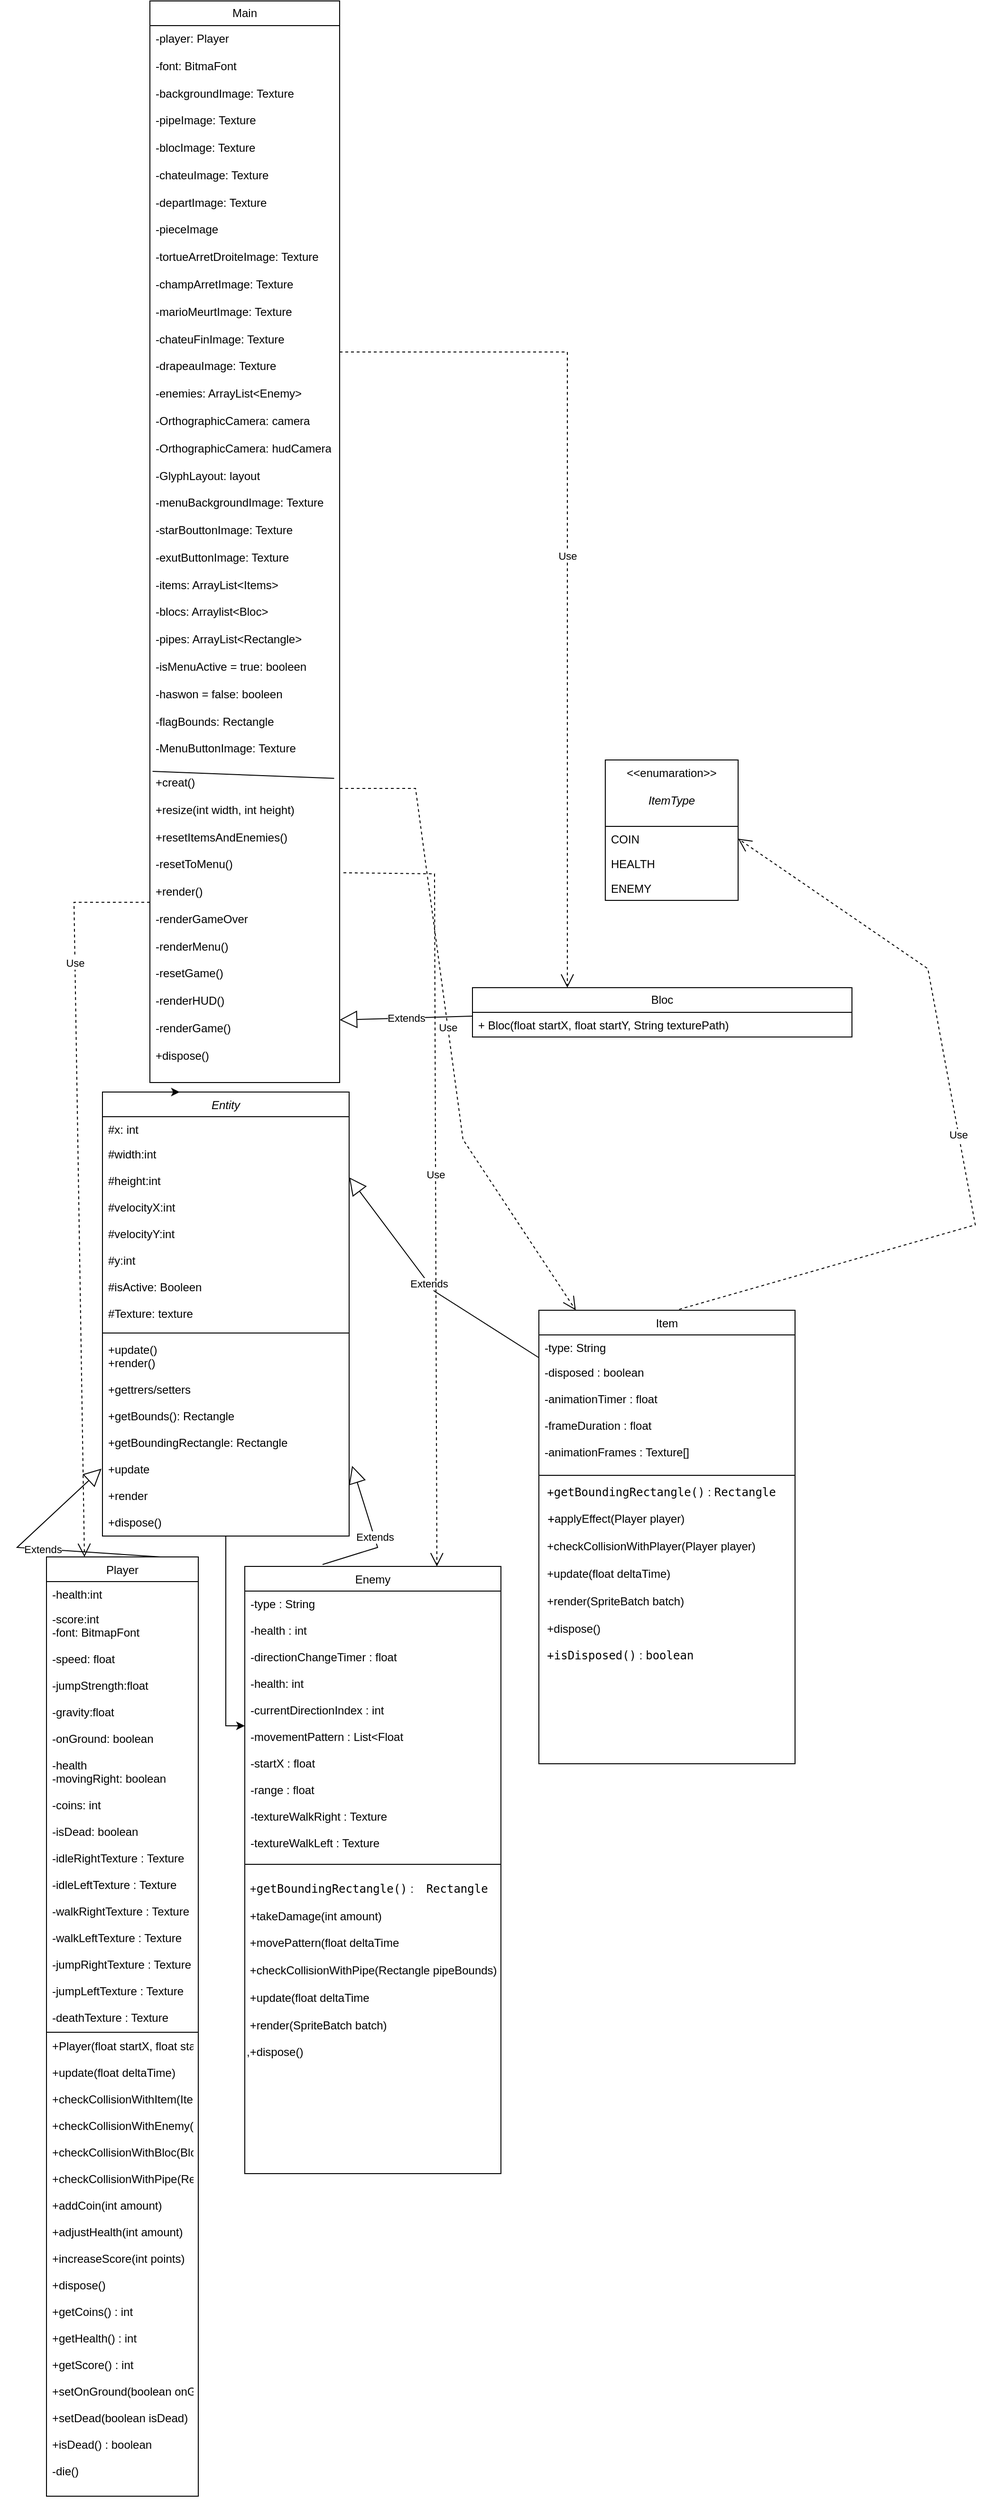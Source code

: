 <mxfile version="24.8.4">
  <diagram id="C5RBs43oDa-KdzZeNtuy" name="Page-1">
    <mxGraphModel grid="1" page="1" gridSize="10" guides="1" tooltips="1" connect="1" arrows="1" fold="1" pageScale="1" pageWidth="827" pageHeight="1169" math="0" shadow="0">
      <root>
        <mxCell id="WIyWlLk6GJQsqaUBKTNV-0" />
        <mxCell id="WIyWlLk6GJQsqaUBKTNV-1" parent="WIyWlLk6GJQsqaUBKTNV-0" />
        <mxCell id="3FypPOnb2r7uEUZN-rzl-1" value="" style="edgeStyle=orthogonalEdgeStyle;rounded=0;orthogonalLoop=1;jettySize=auto;html=1;" edge="1" parent="WIyWlLk6GJQsqaUBKTNV-1" source="zkfFHV4jXpPFQw0GAbJ--0" target="zkfFHV4jXpPFQw0GAbJ--14">
          <mxGeometry relative="1" as="geometry" />
        </mxCell>
        <mxCell id="zkfFHV4jXpPFQw0GAbJ--0" value="Entity " style="swimlane;fontStyle=2;align=center;verticalAlign=top;childLayout=stackLayout;horizontal=1;startSize=26;horizontalStack=0;resizeParent=1;resizeLast=0;collapsible=1;marginBottom=0;rounded=0;shadow=0;strokeWidth=1;" vertex="1" parent="WIyWlLk6GJQsqaUBKTNV-1">
          <mxGeometry x="170" y="-130" width="260" height="468" as="geometry">
            <mxRectangle x="230" y="140" width="160" height="26" as="alternateBounds" />
          </mxGeometry>
        </mxCell>
        <mxCell id="zkfFHV4jXpPFQw0GAbJ--1" value="#x: int" style="text;align=left;verticalAlign=top;spacingLeft=4;spacingRight=4;overflow=hidden;rotatable=0;points=[[0,0.5],[1,0.5]];portConstraint=eastwest;" vertex="1" parent="zkfFHV4jXpPFQw0GAbJ--0">
          <mxGeometry y="26" width="260" height="26" as="geometry" />
        </mxCell>
        <mxCell id="zkfFHV4jXpPFQw0GAbJ--3" value="#width:int&#xa;&#xa;#height:int&#xa;&#xa;#velocityX:int&#xa;&#xa;#velocityY:int&#xa;" style="text;align=left;verticalAlign=top;spacingLeft=4;spacingRight=4;overflow=hidden;rotatable=0;points=[[0,0.5],[1,0.5]];portConstraint=eastwest;rounded=0;shadow=0;html=0;" vertex="1" parent="zkfFHV4jXpPFQw0GAbJ--0">
          <mxGeometry y="52" width="260" height="112" as="geometry" />
        </mxCell>
        <mxCell id="zkfFHV4jXpPFQw0GAbJ--2" value="#y:int&#xa; &#xa;#isActive: Booleen&#xa;&#xa;#Texture: texture&#xa;&#xa;" style="text;align=left;verticalAlign=top;spacingLeft=4;spacingRight=4;overflow=hidden;rotatable=0;points=[[0,0.5],[1,0.5]];portConstraint=eastwest;rounded=0;shadow=0;html=0;" vertex="1" parent="zkfFHV4jXpPFQw0GAbJ--0">
          <mxGeometry y="164" width="260" height="86" as="geometry" />
        </mxCell>
        <mxCell id="zkfFHV4jXpPFQw0GAbJ--4" value="" style="line;html=1;strokeWidth=1;align=left;verticalAlign=middle;spacingTop=-1;spacingLeft=3;spacingRight=3;rotatable=0;labelPosition=right;points=[];portConstraint=eastwest;" vertex="1" parent="zkfFHV4jXpPFQw0GAbJ--0">
          <mxGeometry y="250" width="260" height="8" as="geometry" />
        </mxCell>
        <mxCell id="zkfFHV4jXpPFQw0GAbJ--5" value="+update()&#xa;+render()&#xa;&#xa;+gettrers/setters&#xa;&#xa;+getBounds(): Rectangle&#xa;&#xa;+getBoundingRectangle: Rectangle&#xa;&#xa;+update&#xa;&#xa;+render &#xa;&#xa;+dispose()&#xa;&#xa;&#xa;&#xa;&#xa;&#xa;" style="text;align=left;verticalAlign=top;spacingLeft=4;spacingRight=4;overflow=hidden;rotatable=0;points=[[0,0.5],[1,0.5]];portConstraint=eastwest;" vertex="1" parent="zkfFHV4jXpPFQw0GAbJ--0">
          <mxGeometry y="258" width="260" height="200" as="geometry" />
        </mxCell>
        <mxCell id="zkfFHV4jXpPFQw0GAbJ--6" value="Player " style="swimlane;fontStyle=0;align=center;verticalAlign=top;childLayout=stackLayout;horizontal=1;startSize=26;horizontalStack=0;resizeParent=1;resizeLast=0;collapsible=1;marginBottom=0;rounded=0;shadow=0;strokeWidth=1;" vertex="1" parent="WIyWlLk6GJQsqaUBKTNV-1">
          <mxGeometry x="111" y="360" width="160" height="990" as="geometry">
            <mxRectangle x="130" y="380" width="160" height="26" as="alternateBounds" />
          </mxGeometry>
        </mxCell>
        <mxCell id="zkfFHV4jXpPFQw0GAbJ--7" value="-health:int" style="text;align=left;verticalAlign=top;spacingLeft=4;spacingRight=4;overflow=hidden;rotatable=0;points=[[0,0.5],[1,0.5]];portConstraint=eastwest;" vertex="1" parent="zkfFHV4jXpPFQw0GAbJ--6">
          <mxGeometry y="26" width="160" height="26" as="geometry" />
        </mxCell>
        <mxCell id="zkfFHV4jXpPFQw0GAbJ--8" value="-score:int&#xa;-font: BitmapFont&#xa;&#xa;-speed: float&#xa;&#xa;-jumpStrength:float&#xa;&#xa;-gravity:float&#xa;&#xa;-onGround: boolean&#xa;&#xa;-health&#xa;-movingRight: boolean&#xa;&#xa;-coins: int&#xa;&#xa;-isDead: boolean&#xa;&#xa;-idleRightTexture : Texture&#xa;&#xa;-idleLeftTexture : Texture&#xa;&#xa;-walkRightTexture : Texture&#xa;&#xa;-walkLeftTexture : Texture&#xa;&#xa;-jumpRightTexture : Texture&#xa;&#xa;-jumpLeftTexture : Texture&#xa;&#xa;-deathTexture : Texture&#xa;" style="text;align=left;verticalAlign=top;spacingLeft=4;spacingRight=4;overflow=hidden;rotatable=0;points=[[0,0.5],[1,0.5]];portConstraint=eastwest;rounded=0;shadow=0;html=0;" vertex="1" parent="zkfFHV4jXpPFQw0GAbJ--6">
          <mxGeometry y="52" width="160" height="448" as="geometry" />
        </mxCell>
        <mxCell id="zkfFHV4jXpPFQw0GAbJ--9" value="" style="line;html=1;strokeWidth=1;align=left;verticalAlign=middle;spacingTop=-1;spacingLeft=3;spacingRight=3;rotatable=0;labelPosition=right;points=[];portConstraint=eastwest;" vertex="1" parent="zkfFHV4jXpPFQw0GAbJ--6">
          <mxGeometry y="500" width="160" height="2" as="geometry" />
        </mxCell>
        <mxCell id="zkfFHV4jXpPFQw0GAbJ--11" value="+Player(float startX, float startY)&#xa;&#xa;+update(float deltaTime)&#xa;&#xa;+checkCollisionWithItem(Item item)&#xa;&#xa;+checkCollisionWithEnemy(Enemy enemy)&#xa;&#xa;+checkCollisionWithBloc(Bloc bloc)&#xa;&#xa;+checkCollisionWithPipe(Rectangle pipeBounds)&#xa;&#xa;+addCoin(int amount)&#xa;&#xa;+adjustHealth(int amount)&#xa;&#xa;+increaseScore(int points)&#xa;&#xa;+dispose()&#xa;&#xa;+getCoins() : int&#xa;&#xa;+getHealth() : int&#xa;&#xa;+getScore() : int&#xa;&#xa;+setOnGround(boolean onGround)&#xa;&#xa;+setDead(boolean isDead)&#xa;&#xa;+isDead() : boolean&#xa;&#xa;-die()" style="text;align=left;verticalAlign=top;spacingLeft=4;spacingRight=4;overflow=hidden;rotatable=0;points=[[0,0.5],[1,0.5]];portConstraint=eastwest;" vertex="1" parent="zkfFHV4jXpPFQw0GAbJ--6">
          <mxGeometry y="502" width="160" height="488" as="geometry" />
        </mxCell>
        <mxCell id="zkfFHV4jXpPFQw0GAbJ--13" value="Enemy" style="swimlane;fontStyle=0;align=center;verticalAlign=top;childLayout=stackLayout;horizontal=1;startSize=26;horizontalStack=0;resizeParent=1;resizeLast=0;collapsible=1;marginBottom=0;rounded=0;shadow=0;strokeWidth=1;" vertex="1" parent="WIyWlLk6GJQsqaUBKTNV-1">
          <mxGeometry x="320" y="370" width="270" height="640" as="geometry">
            <mxRectangle x="340" y="380" width="170" height="26" as="alternateBounds" />
          </mxGeometry>
        </mxCell>
        <mxCell id="zkfFHV4jXpPFQw0GAbJ--14" value="-type : String&#xa;&#xa;-health : int&#xa;&#xa;-directionChangeTimer : float&#xa;&#xa;-health: int&#xa;&#xa;-currentDirectionIndex : int&#xa;&#xa;-movementPattern : List&lt;Float&#xa;&#xa;-startX : float&#xa;&#xa;-range : float&#xa;&#xa;-textureWalkRight : Texture&#xa;&#xa;-textureWalkLeft : Texture&#xa;&#xa;&#xa;" style="text;align=left;verticalAlign=top;spacingLeft=4;spacingRight=4;overflow=hidden;rotatable=0;points=[[0,0.5],[1,0.5]];portConstraint=eastwest;" vertex="1" parent="zkfFHV4jXpPFQw0GAbJ--13">
          <mxGeometry y="26" width="270" height="284" as="geometry" />
        </mxCell>
        <mxCell id="zkfFHV4jXpPFQw0GAbJ--15" value="" style="line;html=1;strokeWidth=1;align=left;verticalAlign=middle;spacingTop=-1;spacingLeft=3;spacingRight=3;rotatable=0;labelPosition=right;points=[];portConstraint=eastwest;" vertex="1" parent="zkfFHV4jXpPFQw0GAbJ--13">
          <mxGeometry y="310" width="270" height="8" as="geometry" />
        </mxCell>
        <mxCell id="jUNYk9Dfy5tCPxDoajIe-5" value="&lt;div&gt;&amp;nbsp;&lt;/div&gt;&lt;div&gt;&amp;nbsp;+&lt;code&gt;getBoundingRectangle()&lt;/code&gt; :&amp;nbsp;&amp;nbsp;&amp;nbsp; &lt;code&gt;Rectangle&lt;/code&gt;&lt;/div&gt;&lt;div&gt;&amp;nbsp;&lt;/div&gt;&lt;div&gt;&amp;nbsp;+takeDamage(int amount)&lt;/div&gt;&lt;div&gt;&amp;nbsp;&lt;/div&gt;&lt;div&gt;&amp;nbsp;+movePattern(float deltaTime&lt;/div&gt;&lt;div&gt;&lt;br&gt;&lt;/div&gt;&lt;div&gt;&amp;nbsp;+checkCollisionWithPipe(Rectangle pipeBounds)&lt;/div&gt;&lt;div&gt;&lt;br&gt;&lt;/div&gt;&lt;div&gt;&amp;nbsp;+update(float deltaTime&lt;/div&gt;&lt;div&gt;&lt;br&gt;&lt;/div&gt;&lt;div&gt;&amp;nbsp;+render(SpriteBatch batch)&lt;/div&gt;&lt;div&gt;&lt;br&gt;&lt;/div&gt;&lt;div&gt;,+dispose()&lt;/div&gt;&lt;div&gt;&lt;br&gt;&lt;/div&gt;&lt;div&gt;&lt;br&gt;&lt;/div&gt;&lt;div&gt;&lt;br&gt;&lt;/div&gt;&lt;div&gt;&lt;br&gt;&lt;/div&gt;&lt;div&gt;&lt;br&gt;&lt;/div&gt;&lt;div&gt;&lt;br&gt;&lt;/div&gt;&amp;nbsp;&amp;nbsp; " style="text;html=1;align=left;verticalAlign=middle;whiteSpace=wrap;rounded=0;" vertex="1" parent="zkfFHV4jXpPFQw0GAbJ--13">
          <mxGeometry y="318" width="270" height="302" as="geometry" />
        </mxCell>
        <mxCell id="jUNYk9Dfy5tCPxDoajIe-6" style="edgeStyle=orthogonalEdgeStyle;rounded=0;orthogonalLoop=1;jettySize=auto;html=1;exitX=0.5;exitY=1;exitDx=0;exitDy=0;" edge="1" parent="zkfFHV4jXpPFQw0GAbJ--13" source="jUNYk9Dfy5tCPxDoajIe-5" target="jUNYk9Dfy5tCPxDoajIe-5">
          <mxGeometry relative="1" as="geometry" />
        </mxCell>
        <mxCell id="zkfFHV4jXpPFQw0GAbJ--17" value="Item" style="swimlane;fontStyle=0;align=center;verticalAlign=top;childLayout=stackLayout;horizontal=1;startSize=26;horizontalStack=0;resizeParent=1;resizeLast=0;collapsible=1;marginBottom=0;rounded=0;shadow=0;strokeWidth=1;" vertex="1" parent="WIyWlLk6GJQsqaUBKTNV-1">
          <mxGeometry x="630" y="100" width="270" height="478" as="geometry">
            <mxRectangle x="550" y="140" width="160" height="26" as="alternateBounds" />
          </mxGeometry>
        </mxCell>
        <mxCell id="zkfFHV4jXpPFQw0GAbJ--18" value="-type: String" style="text;align=left;verticalAlign=top;spacingLeft=4;spacingRight=4;overflow=hidden;rotatable=0;points=[[0,0.5],[1,0.5]];portConstraint=eastwest;" vertex="1" parent="zkfFHV4jXpPFQw0GAbJ--17">
          <mxGeometry y="26" width="270" height="26" as="geometry" />
        </mxCell>
        <mxCell id="zkfFHV4jXpPFQw0GAbJ--19" value="-disposed : boolean&#xa;&#xa;-animationTimer : float&#xa;&#xa;-frameDuration : float&#xa;&#xa;-animationFrames : Texture[]" style="text;align=left;verticalAlign=top;spacingLeft=4;spacingRight=4;overflow=hidden;rotatable=0;points=[[0,0.5],[1,0.5]];portConstraint=eastwest;rounded=0;shadow=0;html=0;" vertex="1" parent="zkfFHV4jXpPFQw0GAbJ--17">
          <mxGeometry y="52" width="270" height="118" as="geometry" />
        </mxCell>
        <mxCell id="zkfFHV4jXpPFQw0GAbJ--23" value="" style="line;html=1;strokeWidth=1;align=left;verticalAlign=middle;spacingTop=-1;spacingLeft=3;spacingRight=3;rotatable=0;labelPosition=right;points=[];portConstraint=eastwest;" vertex="1" parent="zkfFHV4jXpPFQw0GAbJ--17">
          <mxGeometry y="170" width="270" height="8" as="geometry" />
        </mxCell>
        <mxCell id="3FypPOnb2r7uEUZN-rzl-6" value="&lt;div&gt;&amp;nbsp; &lt;code&gt;+getBoundingRectangle()&lt;/code&gt; : &lt;code&gt;Rectangle&lt;/code&gt;&lt;/div&gt;&lt;div&gt;&lt;code&gt;&lt;br&gt;&lt;/code&gt;&lt;/div&gt;&lt;div&gt;&lt;code&gt;&amp;nbsp;+&lt;/code&gt;applyEffect(Player player)&lt;/div&gt;&lt;div&gt;&lt;br&gt;&lt;/div&gt;&lt;div&gt;&amp;nbsp; +checkCollisionWithPlayer(Player player)&lt;/div&gt;&lt;div&gt;&lt;br&gt;&lt;/div&gt;&lt;div&gt;&amp;nbsp; +update(float deltaTime)&lt;/div&gt;&lt;div&gt;&lt;br&gt;&lt;/div&gt;&lt;div&gt;&amp;nbsp; +render(SpriteBatch batch)&lt;/div&gt;&lt;div&gt;&lt;br&gt;&lt;/div&gt;&lt;div&gt;&amp;nbsp; +dispose()&lt;/div&gt;&lt;div&gt;&lt;br&gt;&lt;/div&gt;&lt;div&gt;&amp;nbsp; &lt;code&gt;+isDisposed()&lt;/code&gt; : &lt;code&gt;boolean&lt;/code&gt;&lt;/div&gt;&lt;div&gt;&lt;br&gt;&lt;/div&gt;&lt;div&gt;&lt;br&gt;&lt;/div&gt;&lt;div&gt;&lt;br&gt;&lt;/div&gt;&lt;div&gt;&lt;br&gt;&lt;/div&gt;&lt;div&gt;&lt;br&gt;&lt;/div&gt;&lt;div&gt;&lt;br&gt;&lt;/div&gt;&lt;div&gt;&lt;code&gt;&lt;br&gt;&lt;/code&gt;&lt;/div&gt;" style="text;html=1;align=left;verticalAlign=middle;resizable=0;points=[];autosize=1;strokeColor=none;fillColor=none;" vertex="1" parent="zkfFHV4jXpPFQw0GAbJ--17">
          <mxGeometry y="178" width="270" height="300" as="geometry" />
        </mxCell>
        <mxCell id="Tq1xGjVr6E_XCHNopYGR-2" style="edgeStyle=orthogonalEdgeStyle;rounded=0;orthogonalLoop=1;jettySize=auto;html=1;exitX=0.25;exitY=0;exitDx=0;exitDy=0;entryX=0.313;entryY=0;entryDx=0;entryDy=0;entryPerimeter=0;" edge="1" parent="WIyWlLk6GJQsqaUBKTNV-1" source="zkfFHV4jXpPFQw0GAbJ--0" target="zkfFHV4jXpPFQw0GAbJ--0">
          <mxGeometry relative="1" as="geometry" />
        </mxCell>
        <mxCell id="Tq1xGjVr6E_XCHNopYGR-34" value="Extends" style="endArrow=block;endSize=16;endFill=0;html=1;rounded=0;exitX=0.4;exitY=-0.007;exitDx=0;exitDy=0;exitPerimeter=0;entryX=1.012;entryY=0.68;entryDx=0;entryDy=0;entryPerimeter=0;" edge="1" parent="WIyWlLk6GJQsqaUBKTNV-1" target="zkfFHV4jXpPFQw0GAbJ--5">
          <mxGeometry x="-0.046" width="160" relative="1" as="geometry">
            <mxPoint x="402" y="367.97" as="sourcePoint" />
            <mxPoint x="510" y="280" as="targetPoint" />
            <Array as="points">
              <mxPoint x="460" y="350" />
            </Array>
            <mxPoint as="offset" />
          </mxGeometry>
        </mxCell>
        <mxCell id="jUNYk9Dfy5tCPxDoajIe-9" value="Extends" style="endArrow=block;endSize=16;endFill=0;html=1;rounded=0;exitX=0;exitY=0.923;exitDx=0;exitDy=0;exitPerimeter=0;entryX=1;entryY=0.339;entryDx=0;entryDy=0;entryPerimeter=0;" edge="1" parent="WIyWlLk6GJQsqaUBKTNV-1" source="zkfFHV4jXpPFQw0GAbJ--18" target="zkfFHV4jXpPFQw0GAbJ--3">
          <mxGeometry width="160" relative="1" as="geometry">
            <mxPoint x="450" y="80" as="sourcePoint" />
            <mxPoint x="430" y="80" as="targetPoint" />
            <Array as="points">
              <mxPoint x="520" y="80" />
            </Array>
            <mxPoint as="offset" />
          </mxGeometry>
        </mxCell>
        <mxCell id="jUNYk9Dfy5tCPxDoajIe-23" value="Use" style="endArrow=open;endSize=12;dashed=1;html=1;rounded=0;entryX=0.25;entryY=0;entryDx=0;entryDy=0;" edge="1" parent="WIyWlLk6GJQsqaUBKTNV-1" target="zkfFHV4jXpPFQw0GAbJ--6">
          <mxGeometry x="-0.625" width="160" relative="1" as="geometry">
            <mxPoint x="220" y="-330" as="sourcePoint" />
            <mxPoint x="139.96" y="310" as="targetPoint" />
            <Array as="points">
              <mxPoint x="140" y="-330" />
            </Array>
            <mxPoint as="offset" />
          </mxGeometry>
        </mxCell>
        <mxCell id="OaITZyeuc5G7LWCalotx-12" value="Use" style="endArrow=open;endSize=12;dashed=1;html=1;rounded=0;entryX=0.75;entryY=0;entryDx=0;entryDy=0;exitX=1.02;exitY=0.33;exitDx=0;exitDy=0;exitPerimeter=0;" edge="1" parent="WIyWlLk6GJQsqaUBKTNV-1" source="jUNYk9Dfy5tCPxDoajIe-22" target="zkfFHV4jXpPFQw0GAbJ--13">
          <mxGeometry width="160" relative="1" as="geometry">
            <mxPoint x="430" y="-370" as="sourcePoint" />
            <mxPoint x="550" y="300" as="targetPoint" />
            <Array as="points">
              <mxPoint x="520" y="-360" />
            </Array>
          </mxGeometry>
        </mxCell>
        <mxCell id="OaITZyeuc5G7LWCalotx-13" value="Main" style="swimlane;fontStyle=0;childLayout=stackLayout;horizontal=1;startSize=26;fillColor=none;horizontalStack=0;resizeParent=1;resizeParentMax=0;resizeLast=0;collapsible=1;marginBottom=0;whiteSpace=wrap;html=1;" vertex="1" parent="WIyWlLk6GJQsqaUBKTNV-1">
          <mxGeometry x="220" y="-1280" width="200" height="1140" as="geometry" />
        </mxCell>
        <mxCell id="OaITZyeuc5G7LWCalotx-17" value="" style="endArrow=none;html=1;rounded=0;entryX=0.971;entryY=1.012;entryDx=0;entryDy=0;entryPerimeter=0;exitX=0.014;exitY=0.006;exitDx=0;exitDy=0;exitPerimeter=0;" edge="1" parent="OaITZyeuc5G7LWCalotx-13" source="jUNYk9Dfy5tCPxDoajIe-22" target="jUNYk9Dfy5tCPxDoajIe-20">
          <mxGeometry width="50" height="50" relative="1" as="geometry">
            <mxPoint x="70" y="160" as="sourcePoint" />
            <mxPoint x="120" y="110" as="targetPoint" />
          </mxGeometry>
        </mxCell>
        <mxCell id="jUNYk9Dfy5tCPxDoajIe-20" value="&lt;div&gt;-player: Player&lt;br&gt;&lt;/div&gt;&lt;div&gt;&lt;br&gt;&lt;/div&gt;&lt;div&gt;-font: BitmaFont&lt;br&gt;&lt;/div&gt;&lt;div&gt;&lt;br&gt;&lt;/div&gt;&lt;div&gt;-backgroundImage: Texture&lt;/div&gt;&lt;div&gt;&lt;br&gt;&lt;/div&gt;&lt;div&gt;-pipeImage: Texture&lt;/div&gt;&lt;div&gt;&lt;br&gt;&lt;/div&gt;&lt;div&gt;-blocImage: Texture&lt;/div&gt;&lt;div&gt;&lt;br&gt;&lt;/div&gt;&lt;div&gt;-chateuImage: Texture&lt;/div&gt;&lt;div&gt;&lt;br&gt;&lt;/div&gt;&lt;div&gt;-departImage: Texture&lt;/div&gt;&lt;div&gt;&lt;br&gt;&lt;/div&gt;&lt;div&gt;-pieceImage&lt;/div&gt;&lt;div&gt;&lt;br&gt;&lt;/div&gt;&lt;div&gt;-tortueArretDroiteImage: Texture&lt;br&gt;&lt;/div&gt;&lt;div&gt;&lt;br&gt;&lt;/div&gt;&lt;div&gt;-champArretImage: Texture&lt;/div&gt;&lt;div&gt;&lt;br&gt;&lt;/div&gt;&lt;div&gt;-marioMeurtImage: Texture&lt;/div&gt;&lt;div&gt;&lt;br&gt;&lt;/div&gt;&lt;div&gt;-chateuFinImage: Texture&lt;/div&gt;&lt;div&gt;&lt;br&gt;&lt;/div&gt;&lt;div&gt;-drapeauImage: Texture&lt;/div&gt;&lt;div&gt;&lt;br&gt;&lt;/div&gt;&lt;div&gt;-enemies: ArrayList&amp;lt;Enemy&amp;gt;&lt;/div&gt;&lt;div&gt;&lt;br&gt;&lt;/div&gt;&lt;div&gt;-OrthographicCamera: camera&lt;/div&gt;&lt;div&gt;&lt;br&gt;&lt;/div&gt;&lt;div&gt;-OrthographicCamera: hudCamera&lt;br&gt;&lt;/div&gt;&lt;div&gt;&lt;br&gt;&lt;/div&gt;&lt;div&gt;-GlyphLayout: layout&lt;/div&gt;&lt;div&gt;&lt;br&gt;&lt;/div&gt;&lt;div&gt;-menuBackgroundImage: Texture&lt;/div&gt;&lt;div&gt;&lt;br&gt;&lt;/div&gt;&lt;div&gt;-starBouttonImage: Texture&lt;/div&gt;&lt;div&gt;&lt;br&gt;&lt;/div&gt;&lt;div&gt;-exutButtonImage: Texture&lt;/div&gt;&lt;div&gt;&lt;br&gt;&lt;/div&gt;&lt;div&gt;-items: ArrayList&amp;lt;Items&amp;gt;&lt;/div&gt;&lt;div&gt;&lt;br&gt;&lt;/div&gt;&lt;div&gt;-blocs: Arraylist&amp;lt;Bloc&amp;gt;&lt;/div&gt;&lt;div&gt;&lt;br&gt;&lt;/div&gt;&lt;div&gt;-pipes: ArrayList&amp;lt;Rectangle&amp;gt;&lt;br&gt;&lt;/div&gt;&lt;div&gt;&lt;br&gt;&lt;/div&gt;&lt;div&gt;-isMenuActive = true: booleen&lt;/div&gt;&lt;div&gt;&lt;br&gt;&lt;/div&gt;&lt;div&gt;-haswon = false: booleen&lt;/div&gt;&lt;div&gt;&lt;br&gt;&lt;/div&gt;&lt;div&gt;-flagBounds: Rectangle&lt;/div&gt;&lt;div&gt;&lt;br&gt;&lt;/div&gt;&lt;div&gt;-MenuButtonImage: Texture&lt;br&gt;&lt;/div&gt;&lt;div&gt;&lt;br&gt;&lt;/div&gt;&lt;div&gt;&lt;br&gt;&lt;/div&gt;&lt;div&gt;&lt;br&gt;&lt;/div&gt;&lt;div&gt;&lt;br&gt;&lt;/div&gt;" style="text;strokeColor=none;fillColor=none;align=left;verticalAlign=top;spacingLeft=4;spacingRight=4;overflow=hidden;rotatable=0;points=[[0,0.5],[1,0.5]];portConstraint=eastwest;whiteSpace=wrap;html=1;" vertex="1" parent="OaITZyeuc5G7LWCalotx-13">
          <mxGeometry y="26" width="200" height="784" as="geometry" />
        </mxCell>
        <mxCell id="jUNYk9Dfy5tCPxDoajIe-22" value="&lt;div&gt;+creat()&lt;/div&gt;&lt;div&gt;&lt;br&gt;&lt;/div&gt;&lt;div&gt;+resize(int width, int height)&lt;br&gt;&lt;/div&gt;&lt;div&gt;&lt;br&gt;&lt;/div&gt;&lt;div&gt;+resetItemsAndEnemies()&lt;br&gt;&lt;/div&gt;&lt;div&gt;&lt;br&gt;&lt;/div&gt;&lt;div&gt;-resetToMenu()&lt;/div&gt;&lt;div&gt;&lt;br&gt;&lt;/div&gt;&lt;div&gt;+render()&lt;/div&gt;&lt;div&gt;&lt;br&gt;&lt;/div&gt;&lt;div&gt;-renderGameOver&lt;/div&gt;&lt;div&gt;&lt;br&gt;&lt;/div&gt;&lt;div&gt;-renderMenu()&lt;/div&gt;&lt;div&gt;&lt;br&gt;&lt;/div&gt;&lt;div&gt;-resetGame()&lt;/div&gt;&lt;div&gt;&lt;br&gt;&lt;/div&gt;&lt;div&gt;-renderHUD()&lt;/div&gt;&lt;div&gt;&lt;br&gt;&lt;/div&gt;&lt;div&gt;-renderGame()&lt;/div&gt;&lt;div&gt;&lt;br&gt;&lt;/div&gt;&lt;div&gt;+dispose()&lt;br&gt;&lt;/div&gt;" style="text;strokeColor=none;fillColor=none;align=left;verticalAlign=top;spacingLeft=4;spacingRight=4;overflow=hidden;rotatable=0;points=[[0,0.5],[1,0.5]];portConstraint=eastwest;whiteSpace=wrap;html=1;" vertex="1" parent="OaITZyeuc5G7LWCalotx-13">
          <mxGeometry y="810" width="200" height="330" as="geometry" />
        </mxCell>
        <mxCell id="Tq1xGjVr6E_XCHNopYGR-33" value="Extends" style="endArrow=block;endSize=16;endFill=0;html=1;rounded=0;entryX=-0.004;entryY=0.695;entryDx=0;entryDy=0;entryPerimeter=0;exitX=0.75;exitY=0;exitDx=0;exitDy=0;" edge="1" parent="WIyWlLk6GJQsqaUBKTNV-1" source="zkfFHV4jXpPFQw0GAbJ--6" target="zkfFHV4jXpPFQw0GAbJ--5">
          <mxGeometry x="-0.088" width="160" relative="1" as="geometry">
            <mxPoint x="231" y="349" as="sourcePoint" />
            <mxPoint x="230" y="184" as="targetPoint" />
            <Array as="points">
              <mxPoint x="80" y="350" />
            </Array>
            <mxPoint as="offset" />
          </mxGeometry>
        </mxCell>
        <mxCell id="3FypPOnb2r7uEUZN-rzl-2" value="&amp;nbsp;" style="text;whiteSpace=wrap;html=1;" vertex="1" parent="WIyWlLk6GJQsqaUBKTNV-1">
          <mxGeometry x="520" y="60" width="40" height="40" as="geometry" />
        </mxCell>
        <mxCell id="3FypPOnb2r7uEUZN-rzl-8" value="Bloc" style="swimlane;fontStyle=0;childLayout=stackLayout;horizontal=1;startSize=26;fillColor=none;horizontalStack=0;resizeParent=1;resizeParentMax=0;resizeLast=0;collapsible=1;marginBottom=0;whiteSpace=wrap;html=1;" vertex="1" parent="WIyWlLk6GJQsqaUBKTNV-1">
          <mxGeometry x="560" y="-240" width="400" height="52" as="geometry" />
        </mxCell>
        <mxCell id="3FypPOnb2r7uEUZN-rzl-9" value="+ Bloc(float startX, float startY, String texturePath)" style="text;strokeColor=none;fillColor=none;align=left;verticalAlign=top;spacingLeft=4;spacingRight=4;overflow=hidden;rotatable=0;points=[[0,0.5],[1,0.5]];portConstraint=eastwest;whiteSpace=wrap;html=1;" vertex="1" parent="3FypPOnb2r7uEUZN-rzl-8">
          <mxGeometry y="26" width="400" height="26" as="geometry" />
        </mxCell>
        <mxCell id="3FypPOnb2r7uEUZN-rzl-13" value="Use" style="endArrow=open;endSize=12;dashed=1;html=1;rounded=0;entryX=0.144;entryY=0;entryDx=0;entryDy=0;entryPerimeter=0;" edge="1" parent="WIyWlLk6GJQsqaUBKTNV-1" target="zkfFHV4jXpPFQw0GAbJ--17">
          <mxGeometry width="160" relative="1" as="geometry">
            <mxPoint x="420" y="-450" as="sourcePoint" />
            <mxPoint x="500" y="20" as="targetPoint" />
            <Array as="points">
              <mxPoint x="500" y="-450" />
              <mxPoint x="550" y="-80" />
            </Array>
          </mxGeometry>
        </mxCell>
        <mxCell id="3FypPOnb2r7uEUZN-rzl-14" value="Use" style="endArrow=open;endSize=12;dashed=1;html=1;rounded=0;entryX=0.25;entryY=0;entryDx=0;entryDy=0;" edge="1" parent="WIyWlLk6GJQsqaUBKTNV-1" target="3FypPOnb2r7uEUZN-rzl-8">
          <mxGeometry width="160" relative="1" as="geometry">
            <mxPoint x="420" y="-910" as="sourcePoint" />
            <mxPoint x="700" y="-910" as="targetPoint" />
            <Array as="points">
              <mxPoint x="660" y="-910" />
            </Array>
          </mxGeometry>
        </mxCell>
        <mxCell id="3FypPOnb2r7uEUZN-rzl-15" value="Extends" style="endArrow=block;endSize=16;endFill=0;html=1;rounded=0;entryX=1;entryY=0.8;entryDx=0;entryDy=0;entryPerimeter=0;exitX=0;exitY=0.154;exitDx=0;exitDy=0;exitPerimeter=0;" edge="1" parent="WIyWlLk6GJQsqaUBKTNV-1" source="3FypPOnb2r7uEUZN-rzl-9" target="jUNYk9Dfy5tCPxDoajIe-22">
          <mxGeometry width="160" relative="1" as="geometry">
            <mxPoint x="490" y="-290" as="sourcePoint" />
            <mxPoint x="650" y="-290" as="targetPoint" />
          </mxGeometry>
        </mxCell>
        <mxCell id="3FypPOnb2r7uEUZN-rzl-16" value="&lt;div&gt;&amp;lt;&amp;lt;enumaration&amp;gt;&amp;gt;&lt;/div&gt;&lt;div&gt;&lt;br&gt;&lt;/div&gt;&lt;div&gt;&lt;i&gt;ItemType&lt;/i&gt;&lt;br&gt;&lt;/div&gt;&lt;div&gt;&lt;br&gt;&lt;/div&gt;" style="swimlane;fontStyle=0;childLayout=stackLayout;horizontal=1;startSize=70;fillColor=none;horizontalStack=0;resizeParent=1;resizeParentMax=0;resizeLast=0;collapsible=1;marginBottom=0;whiteSpace=wrap;html=1;" vertex="1" parent="WIyWlLk6GJQsqaUBKTNV-1">
          <mxGeometry x="700" y="-480" width="140" height="148" as="geometry" />
        </mxCell>
        <mxCell id="3FypPOnb2r7uEUZN-rzl-17" value="COIN" style="text;strokeColor=none;fillColor=none;align=left;verticalAlign=top;spacingLeft=4;spacingRight=4;overflow=hidden;rotatable=0;points=[[0,0.5],[1,0.5]];portConstraint=eastwest;whiteSpace=wrap;html=1;" vertex="1" parent="3FypPOnb2r7uEUZN-rzl-16">
          <mxGeometry y="70" width="140" height="26" as="geometry" />
        </mxCell>
        <mxCell id="3FypPOnb2r7uEUZN-rzl-18" value="HEALTH" style="text;strokeColor=none;fillColor=none;align=left;verticalAlign=top;spacingLeft=4;spacingRight=4;overflow=hidden;rotatable=0;points=[[0,0.5],[1,0.5]];portConstraint=eastwest;whiteSpace=wrap;html=1;" vertex="1" parent="3FypPOnb2r7uEUZN-rzl-16">
          <mxGeometry y="96" width="140" height="26" as="geometry" />
        </mxCell>
        <mxCell id="3FypPOnb2r7uEUZN-rzl-19" value="ENEMY" style="text;strokeColor=none;fillColor=none;align=left;verticalAlign=top;spacingLeft=4;spacingRight=4;overflow=hidden;rotatable=0;points=[[0,0.5],[1,0.5]];portConstraint=eastwest;whiteSpace=wrap;html=1;" vertex="1" parent="3FypPOnb2r7uEUZN-rzl-16">
          <mxGeometry y="122" width="140" height="26" as="geometry" />
        </mxCell>
        <mxCell id="3FypPOnb2r7uEUZN-rzl-20" value="Use" style="endArrow=open;endSize=12;dashed=1;html=1;rounded=0;exitX=0.548;exitY=-0.002;exitDx=0;exitDy=0;exitPerimeter=0;entryX=1;entryY=0.5;entryDx=0;entryDy=0;" edge="1" parent="WIyWlLk6GJQsqaUBKTNV-1" source="zkfFHV4jXpPFQw0GAbJ--17" target="3FypPOnb2r7uEUZN-rzl-17">
          <mxGeometry width="160" relative="1" as="geometry">
            <mxPoint x="710" y="20" as="sourcePoint" />
            <mxPoint x="1170" y="-170" as="targetPoint" />
            <Array as="points">
              <mxPoint x="1090" y="10" />
              <mxPoint x="1040" y="-260" />
            </Array>
          </mxGeometry>
        </mxCell>
      </root>
    </mxGraphModel>
  </diagram>
</mxfile>
